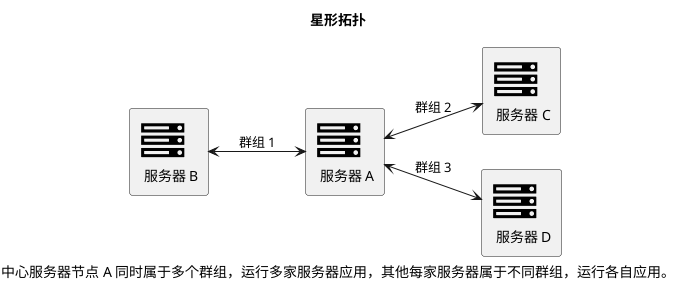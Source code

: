@startuml
!include <tupadr3/common>
!include <tupadr3/font-awesome/server>

left to right direction

title 星形拓扑

caption 中心服务器节点 A 同时属于多个群组，运行多家服务器应用，其他每家服务器属于不同群组，运行各自应用。

FA_SERVER("A","服务器 A")

FA_SERVER("B","服务器 B")

FA_SERVER("C","服务器 C")

FA_SERVER("D","服务器 D")

B <--> A: "群组 1"
A <--> C: "群组 2"
A <--> D: "群组 3"

@enduml
